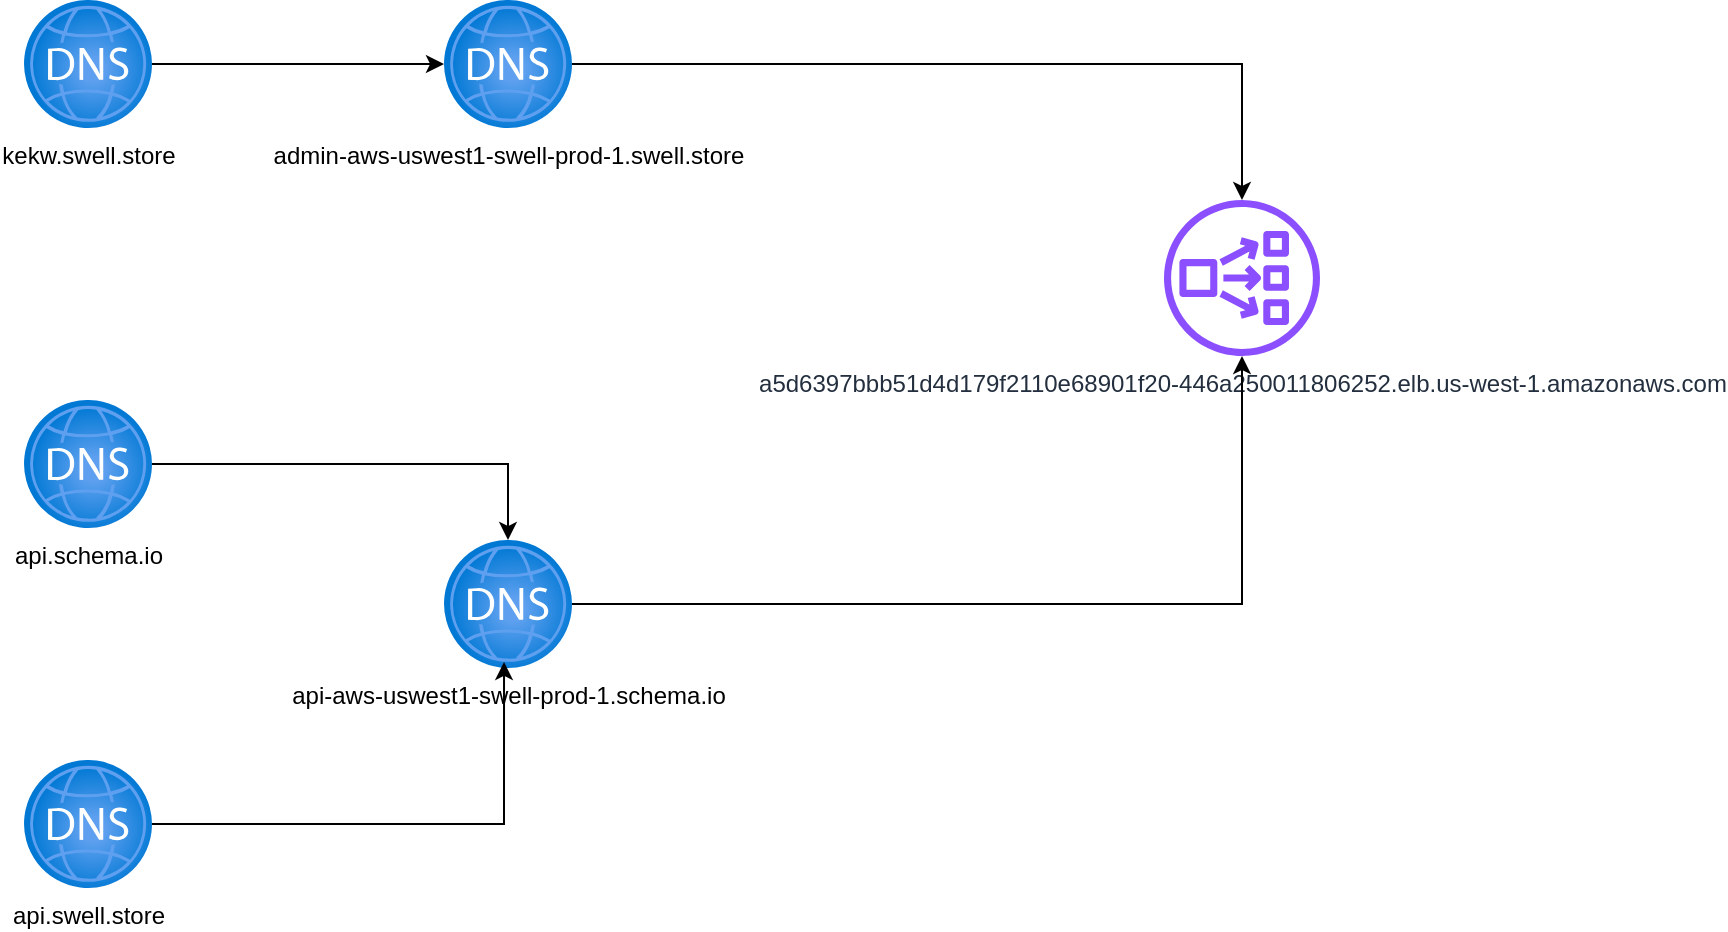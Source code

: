 <mxfile version="24.7.12">
  <diagram name="Page-1" id="N7Y7onsEhSW7svu7WFgK">
    <mxGraphModel dx="986" dy="789" grid="1" gridSize="10" guides="1" tooltips="1" connect="1" arrows="1" fold="1" page="1" pageScale="1" pageWidth="827" pageHeight="1169" math="0" shadow="0">
      <root>
        <mxCell id="0" />
        <mxCell id="1" parent="0" />
        <mxCell id="IppyFY_8jDfmEywMOPqL-3" style="edgeStyle=orthogonalEdgeStyle;rounded=0;orthogonalLoop=1;jettySize=auto;html=1;" edge="1" parent="1" source="IppyFY_8jDfmEywMOPqL-1" target="IppyFY_8jDfmEywMOPqL-2">
          <mxGeometry relative="1" as="geometry" />
        </mxCell>
        <UserObject label="kekw.swell.store" id="IppyFY_8jDfmEywMOPqL-1">
          <mxCell style="image;aspect=fixed;html=1;points=[];align=center;fontSize=12;image=img/lib/azure2/networking/DNS_Zones.svg;" vertex="1" parent="1">
            <mxGeometry x="50" y="120" width="64" height="64" as="geometry" />
          </mxCell>
        </UserObject>
        <mxCell id="IppyFY_8jDfmEywMOPqL-5" style="edgeStyle=orthogonalEdgeStyle;rounded=0;orthogonalLoop=1;jettySize=auto;html=1;" edge="1" parent="1" source="IppyFY_8jDfmEywMOPqL-2" target="IppyFY_8jDfmEywMOPqL-4">
          <mxGeometry relative="1" as="geometry" />
        </mxCell>
        <UserObject label="admin-aws-uswest1-swell-prod-1.swell.store" id="IppyFY_8jDfmEywMOPqL-2">
          <mxCell style="image;aspect=fixed;html=1;points=[];align=center;fontSize=12;image=img/lib/azure2/networking/DNS_Zones.svg;" vertex="1" parent="1">
            <mxGeometry x="260" y="120" width="64" height="64" as="geometry" />
          </mxCell>
        </UserObject>
        <UserObject label="a5d6397bbb51d4d179f2110e68901f20-446a250011806252.elb.us-west-1.amazonaws.com" id="IppyFY_8jDfmEywMOPqL-4">
          <mxCell style="sketch=0;outlineConnect=0;fontColor=#232F3E;gradientColor=none;fillColor=#8C4FFF;strokeColor=none;dashed=0;verticalLabelPosition=bottom;verticalAlign=top;align=center;html=1;fontSize=12;fontStyle=0;aspect=fixed;pointerEvents=1;shape=mxgraph.aws4.network_load_balancer;" vertex="1" parent="1">
            <mxGeometry x="620" y="220" width="78" height="78" as="geometry" />
          </mxCell>
        </UserObject>
        <mxCell id="IppyFY_8jDfmEywMOPqL-9" style="edgeStyle=orthogonalEdgeStyle;rounded=0;orthogonalLoop=1;jettySize=auto;html=1;" edge="1" parent="1" source="IppyFY_8jDfmEywMOPqL-6" target="IppyFY_8jDfmEywMOPqL-4">
          <mxGeometry relative="1" as="geometry" />
        </mxCell>
        <UserObject label="api-aws-uswest1-swell-prod-1.schema.io" id="IppyFY_8jDfmEywMOPqL-6">
          <mxCell style="image;aspect=fixed;html=1;points=[];align=center;fontSize=12;image=img/lib/azure2/networking/DNS_Zones.svg;" vertex="1" parent="1">
            <mxGeometry x="260" y="390" width="64" height="64" as="geometry" />
          </mxCell>
        </UserObject>
        <mxCell id="IppyFY_8jDfmEywMOPqL-8" style="edgeStyle=orthogonalEdgeStyle;rounded=0;orthogonalLoop=1;jettySize=auto;html=1;" edge="1" parent="1" source="IppyFY_8jDfmEywMOPqL-7" target="IppyFY_8jDfmEywMOPqL-6">
          <mxGeometry relative="1" as="geometry" />
        </mxCell>
        <UserObject label="api.schema.io" id="IppyFY_8jDfmEywMOPqL-7">
          <mxCell style="image;aspect=fixed;html=1;points=[];align=center;fontSize=12;image=img/lib/azure2/networking/DNS_Zones.svg;" vertex="1" parent="1">
            <mxGeometry x="50" y="320" width="64" height="64" as="geometry" />
          </mxCell>
        </UserObject>
        <UserObject label="api.swell.store" id="IppyFY_8jDfmEywMOPqL-11">
          <mxCell style="image;aspect=fixed;html=1;points=[];align=center;fontSize=12;image=img/lib/azure2/networking/DNS_Zones.svg;" vertex="1" parent="1">
            <mxGeometry x="50" y="500" width="64" height="64" as="geometry" />
          </mxCell>
        </UserObject>
        <mxCell id="IppyFY_8jDfmEywMOPqL-12" style="edgeStyle=orthogonalEdgeStyle;rounded=0;orthogonalLoop=1;jettySize=auto;html=1;entryX=0.469;entryY=0.953;entryDx=0;entryDy=0;entryPerimeter=0;" edge="1" parent="1" source="IppyFY_8jDfmEywMOPqL-11" target="IppyFY_8jDfmEywMOPqL-6">
          <mxGeometry relative="1" as="geometry" />
        </mxCell>
      </root>
    </mxGraphModel>
  </diagram>
</mxfile>
